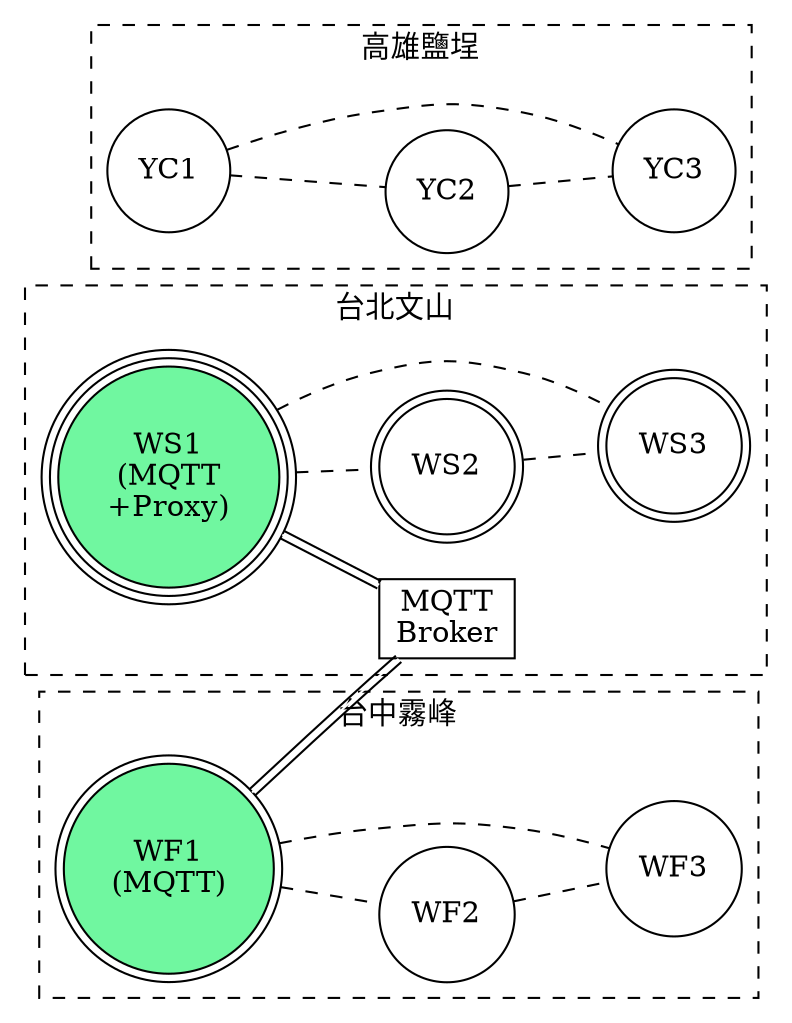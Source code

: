 graph meshtastic_network {
    rankdir=LR;
    node [shape=circle];
    edge [style=dashed];

    Broker [shape=box, label="MQTT\nBroker"];

    subgraph cluster_group1 {
        label = "台北文山";
        style=dashed;
	WS1 [label="WS1\n(MQTT\n+Proxy)"; peripheries=3; style=filled, fillcolor="#70f7a0"];
	WS2, WS3 [peripheries=2];
	WS1 -- WS2 
	WS1 -- WS3 
	WS2 -- WS3 
	WS1 -- Broker [style=solid; color="black:white:black"];
    }

    subgraph cluster_group2 {
        label = "台中霧峰";
        style=dashed;
	WF1 [label="WF1\n(MQTT)"; peripheries=2; style=filled, fillcolor="#70f7a0"];
	WF1 -- WF2 
	WF1 -- WF3 
	WF2 -- WF3 
	WF1 -- Broker [style=solid; color="black:white:black"];
    }

    subgraph cluster_group3 {
        label = "高雄鹽埕";
        style=dashed;
	rank=max;
	YC1 -- YC2 
	YC1 -- YC3 
	YC2 -- YC3 
    }
}

